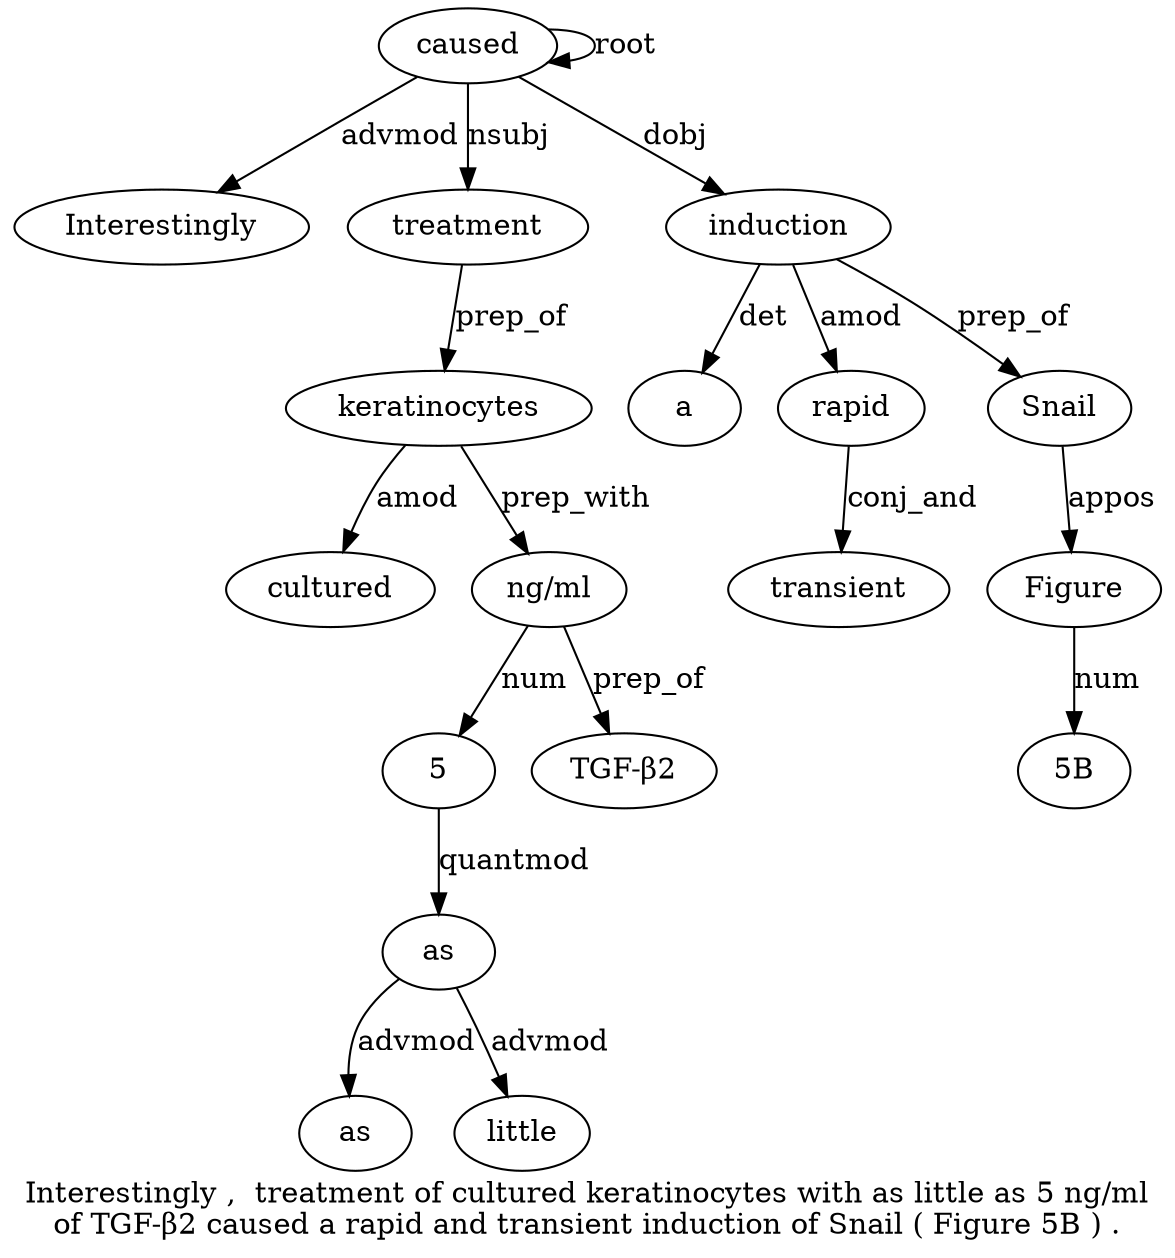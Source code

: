 digraph "Interestingly ,  treatment of cultured keratinocytes with as little as 5 ng/ml of TGF-β2 caused a rapid and transient induction of Snail ( Figure 5B ) ." {
label="Interestingly ,  treatment of cultured keratinocytes with as little as 5 ng/ml
of TGF-β2 caused a rapid and transient induction of Snail ( Figure 5B ) .";
caused15 [style=filled, fillcolor=white, label=caused];
Interestingly1 [style=filled, fillcolor=white, label=Interestingly];
caused15 -> Interestingly1  [label=advmod];
treatment3 [style=filled, fillcolor=white, label=treatment];
caused15 -> treatment3  [label=nsubj];
keratinocytes6 [style=filled, fillcolor=white, label=keratinocytes];
cultured5 [style=filled, fillcolor=white, label=cultured];
keratinocytes6 -> cultured5  [label=amod];
treatment3 -> keratinocytes6  [label=prep_of];
as10 [style=filled, fillcolor=white, label=as];
as8 [style=filled, fillcolor=white, label=as];
as10 -> as8  [label=advmod];
little9 [style=filled, fillcolor=white, label=little];
as10 -> little9  [label=advmod];
511 [style=filled, fillcolor=white, label=5];
511 -> as10  [label=quantmod];
"ng/ml12" [style=filled, fillcolor=white, label="ng/ml"];
"ng/ml12" -> 511  [label=num];
keratinocytes6 -> "ng/ml12"  [label=prep_with];
"TGF-β214" [style=filled, fillcolor=white, label="TGF-β2"];
"ng/ml12" -> "TGF-β214"  [label=prep_of];
caused15 -> caused15  [label=root];
induction20 [style=filled, fillcolor=white, label=induction];
a16 [style=filled, fillcolor=white, label=a];
induction20 -> a16  [label=det];
rapid17 [style=filled, fillcolor=white, label=rapid];
induction20 -> rapid17  [label=amod];
transient19 [style=filled, fillcolor=white, label=transient];
rapid17 -> transient19  [label=conj_and];
caused15 -> induction20  [label=dobj];
Snail22 [style=filled, fillcolor=white, label=Snail];
induction20 -> Snail22  [label=prep_of];
Figure24 [style=filled, fillcolor=white, label=Figure];
Snail22 -> Figure24  [label=appos];
"5B2" [style=filled, fillcolor=white, label="5B"];
Figure24 -> "5B2"  [label=num];
}

